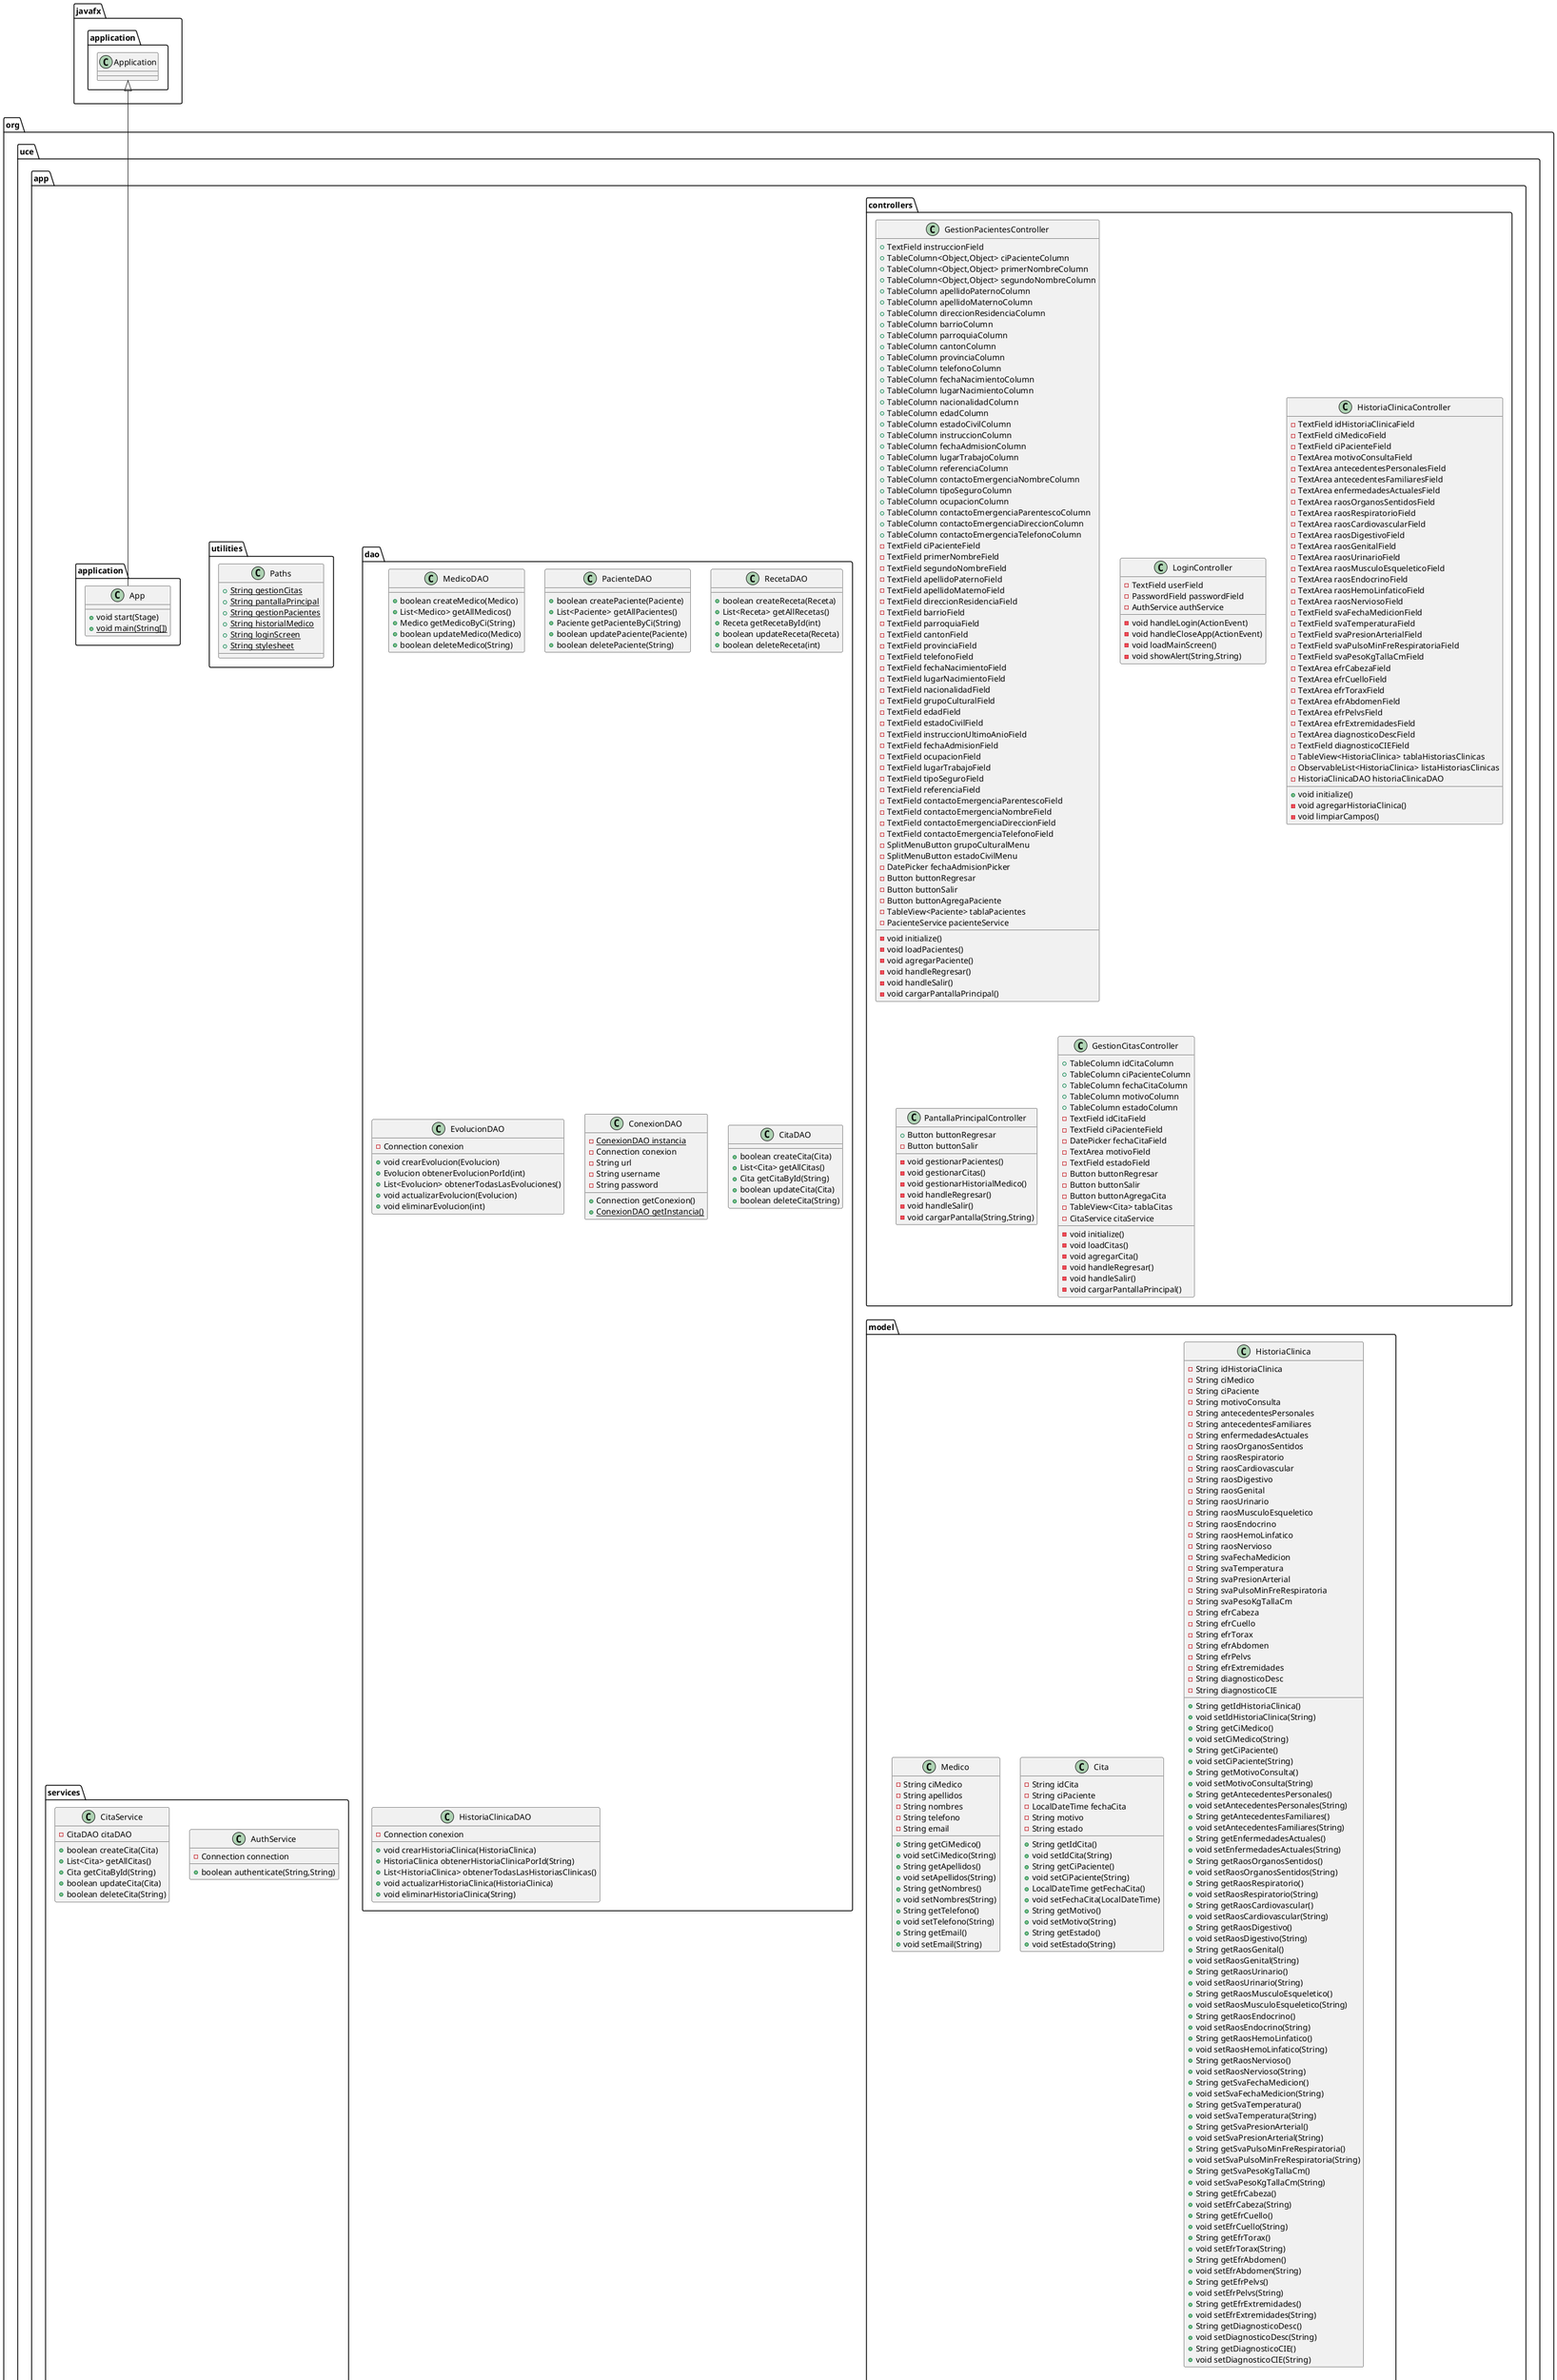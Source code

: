 @startuml
class org.uce.app.controllers.GestionPacientesController {
+ TextField instruccionField
+ TableColumn<Object,Object> ciPacienteColumn
+ TableColumn<Object,Object> primerNombreColumn
+ TableColumn<Object,Object> segundoNombreColumn
+ TableColumn apellidoPaternoColumn
+ TableColumn apellidoMaternoColumn
+ TableColumn direccionResidenciaColumn
+ TableColumn barrioColumn
+ TableColumn parroquiaColumn
+ TableColumn cantonColumn
+ TableColumn provinciaColumn
+ TableColumn telefonoColumn
+ TableColumn fechaNacimientoColumn
+ TableColumn lugarNacimientoColumn
+ TableColumn nacionalidadColumn
+ TableColumn edadColumn
+ TableColumn estadoCivilColumn
+ TableColumn instruccionColumn
+ TableColumn fechaAdmisionColumn
+ TableColumn lugarTrabajoColumn
+ TableColumn referenciaColumn
+ TableColumn contactoEmergenciaNombreColumn
+ TableColumn tipoSeguroColumn
+ TableColumn ocupacionColumn
+ TableColumn contactoEmergenciaParentescoColumn
+ TableColumn contactoEmergenciaDireccionColumn
+ TableColumn contactoEmergenciaTelefonoColumn
- TextField ciPacienteField
- TextField primerNombreField
- TextField segundoNombreField
- TextField apellidoPaternoField
- TextField apellidoMaternoField
- TextField direccionResidenciaField
- TextField barrioField
- TextField parroquiaField
- TextField cantonField
- TextField provinciaField
- TextField telefonoField
- TextField fechaNacimientoField
- TextField lugarNacimientoField
- TextField nacionalidadField
- TextField grupoCulturalField
- TextField edadField
- TextField estadoCivilField
- TextField instruccionUltimoAnioField
- TextField fechaAdmisionField
- TextField ocupacionField
- TextField lugarTrabajoField
- TextField tipoSeguroField
- TextField referenciaField
- TextField contactoEmergenciaParentescoField
- TextField contactoEmergenciaNombreField
- TextField contactoEmergenciaDireccionField
- TextField contactoEmergenciaTelefonoField
- SplitMenuButton grupoCulturalMenu
- SplitMenuButton estadoCivilMenu
- DatePicker fechaAdmisionPicker
- Button buttonRegresar
- Button buttonSalir
- Button buttonAgregaPaciente
- TableView<Paciente> tablaPacientes
- PacienteService pacienteService
- void initialize()
- void loadPacientes()
- void agregarPaciente()
- void handleRegresar()
- void handleSalir()
- void cargarPantallaPrincipal()
}


class org.uce.app.dao.MedicoDAO {
+ boolean createMedico(Medico)
+ List<Medico> getAllMedicos()
+ Medico getMedicoByCi(String)
+ boolean updateMedico(Medico)
+ boolean deleteMedico(String)
}

class org.uce.app.dao.PacienteDAO {
+ boolean createPaciente(Paciente)
+ List<Paciente> getAllPacientes()
+ Paciente getPacienteByCi(String)
+ boolean updatePaciente(Paciente)
+ boolean deletePaciente(String)
}

class org.uce.app.controllers.LoginController {
- TextField userField
- PasswordField passwordField
- AuthService authService
- void handleLogin(ActionEvent)
- void handleCloseApp(ActionEvent)
- void loadMainScreen()
- void showAlert(String,String)
}


class org.uce.app.utilities.Paths {
+ {static} String gestionCitas
+ {static} String pantallaPrincipal
+ {static} String gestionPacientes
+ {static} String historialMedico
+ {static} String loginScreen
+ {static} String stylesheet
}

class org.uce.app.model.Medico {
- String ciMedico
- String apellidos
- String nombres
- String telefono
- String email
+ String getCiMedico()
+ void setCiMedico(String)
+ String getApellidos()
+ void setApellidos(String)
+ String getNombres()
+ void setNombres(String)
+ String getTelefono()
+ void setTelefono(String)
+ String getEmail()
+ void setEmail(String)
}


class org.uce.app.dao.RecetaDAO {
+ boolean createReceta(Receta)
+ List<Receta> getAllRecetas()
+ Receta getRecetaById(int)
+ boolean updateReceta(Receta)
+ boolean deleteReceta(int)
}

class org.uce.app.services.CitaService {
- CitaDAO citaDAO
+ boolean createCita(Cita)
+ List<Cita> getAllCitas()
+ Cita getCitaById(String)
+ boolean updateCita(Cita)
+ boolean deleteCita(String)
}


class org.uce.app.controllers.HistoriaClinicaController {
- TextField idHistoriaClinicaField
- TextField ciMedicoField
- TextField ciPacienteField
- TextArea motivoConsultaField
- TextArea antecedentesPersonalesField
- TextArea antecedentesFamiliaresField
- TextArea enfermedadesActualesField
- TextArea raosOrganosSentidosField
- TextArea raosRespiratorioField
- TextArea raosCardiovascularField
- TextArea raosDigestivoField
- TextArea raosGenitalField
- TextArea raosUrinarioField
- TextArea raosMusculoEsqueleticoField
- TextArea raosEndocrinoField
- TextArea raosHemoLinfaticoField
- TextArea raosNerviosoField
- TextField svaFechaMedicionField
- TextField svaTemperaturaField
- TextField svaPresionArterialField
- TextField svaPulsoMinFreRespiratoriaField
- TextField svaPesoKgTallaCmField
- TextArea efrCabezaField
- TextArea efrCuelloField
- TextArea efrToraxField
- TextArea efrAbdomenField
- TextArea efrPelvsField
- TextArea efrExtremidadesField
- TextArea diagnosticoDescField
- TextField diagnosticoCIEField
- TableView<HistoriaClinica> tablaHistoriasClinicas
- ObservableList<HistoriaClinica> listaHistoriasClinicas
- HistoriaClinicaDAO historiaClinicaDAO
+ void initialize()
- void agregarHistoriaClinica()
- void limpiarCampos()
}


class org.uce.app.dao.EvolucionDAO {
- Connection conexion
+ void crearEvolucion(Evolucion)
+ Evolucion obtenerEvolucionPorId(int)
+ List<Evolucion> obtenerTodasLasEvoluciones()
+ void actualizarEvolucion(Evolucion)
+ void eliminarEvolucion(int)
}


class org.uce.app.controllers.PantallaPrincipalController {
+ Button buttonRegresar
- Button buttonSalir
- void gestionarPacientes()
- void gestionarCitas()
- void gestionarHistorialMedico()
- void handleRegresar()
- void handleSalir()
- void cargarPantalla(String,String)
}


class org.uce.app.dao.ConexionDAO {
- {static} ConexionDAO instancia
- Connection conexion
- String url
- String username
- String password
+ Connection getConexion()
+ {static} ConexionDAO getInstancia()
}


class org.uce.app.model.Cita {
- String idCita
- String ciPaciente
- LocalDateTime fechaCita
- String motivo
- String estado
+ String getIdCita()
+ void setIdCita(String)
+ String getCiPaciente()
+ void setCiPaciente(String)
+ LocalDateTime getFechaCita()
+ void setFechaCita(LocalDateTime)
+ String getMotivo()
+ void setMotivo(String)
+ String getEstado()
+ void setEstado(String)
}


class org.uce.app.application.App {
+ void start(Stage)
+ {static} void main(String[])
}

class org.uce.app.controllers.GestionCitasController {
+ TableColumn idCitaColumn
+ TableColumn ciPacienteColumn
+ TableColumn fechaCitaColumn
+ TableColumn motivoColumn
+ TableColumn estadoColumn
- TextField idCitaField
- TextField ciPacienteField
- DatePicker fechaCitaField
- TextArea motivoField
- TextField estadoField
- Button buttonRegresar
- Button buttonSalir
- Button buttonAgregaCita
- TableView<Cita> tablaCitas
- CitaService citaService
- void initialize()
- void loadCitas()
- void agregarCita()
- void handleRegresar()
- void handleSalir()
- void cargarPantallaPrincipal()
}


class org.uce.app.model.HistoriaClinica {
- String idHistoriaClinica
- String ciMedico
- String ciPaciente
- String motivoConsulta
- String antecedentesPersonales
- String antecedentesFamiliares
- String enfermedadesActuales
- String raosOrganosSentidos
- String raosRespiratorio
- String raosCardiovascular
- String raosDigestivo
- String raosGenital
- String raosUrinario
- String raosMusculoEsqueletico
- String raosEndocrino
- String raosHemoLinfatico
- String raosNervioso
- String svaFechaMedicion
- String svaTemperatura
- String svaPresionArterial
- String svaPulsoMinFreRespiratoria
- String svaPesoKgTallaCm
- String efrCabeza
- String efrCuello
- String efrTorax
- String efrAbdomen
- String efrPelvs
- String efrExtremidades
- String diagnosticoDesc
- String diagnosticoCIE
+ String getIdHistoriaClinica()
+ void setIdHistoriaClinica(String)
+ String getCiMedico()
+ void setCiMedico(String)
+ String getCiPaciente()
+ void setCiPaciente(String)
+ String getMotivoConsulta()
+ void setMotivoConsulta(String)
+ String getAntecedentesPersonales()
+ void setAntecedentesPersonales(String)
+ String getAntecedentesFamiliares()
+ void setAntecedentesFamiliares(String)
+ String getEnfermedadesActuales()
+ void setEnfermedadesActuales(String)
+ String getRaosOrganosSentidos()
+ void setRaosOrganosSentidos(String)
+ String getRaosRespiratorio()
+ void setRaosRespiratorio(String)
+ String getRaosCardiovascular()
+ void setRaosCardiovascular(String)
+ String getRaosDigestivo()
+ void setRaosDigestivo(String)
+ String getRaosGenital()
+ void setRaosGenital(String)
+ String getRaosUrinario()
+ void setRaosUrinario(String)
+ String getRaosMusculoEsqueletico()
+ void setRaosMusculoEsqueletico(String)
+ String getRaosEndocrino()
+ void setRaosEndocrino(String)
+ String getRaosHemoLinfatico()
+ void setRaosHemoLinfatico(String)
+ String getRaosNervioso()
+ void setRaosNervioso(String)
+ String getSvaFechaMedicion()
+ void setSvaFechaMedicion(String)
+ String getSvaTemperatura()
+ void setSvaTemperatura(String)
+ String getSvaPresionArterial()
+ void setSvaPresionArterial(String)
+ String getSvaPulsoMinFreRespiratoria()
+ void setSvaPulsoMinFreRespiratoria(String)
+ String getSvaPesoKgTallaCm()
+ void setSvaPesoKgTallaCm(String)
+ String getEfrCabeza()
+ void setEfrCabeza(String)
+ String getEfrCuello()
+ void setEfrCuello(String)
+ String getEfrTorax()
+ void setEfrTorax(String)
+ String getEfrAbdomen()
+ void setEfrAbdomen(String)
+ String getEfrPelvs()
+ void setEfrPelvs(String)
+ String getEfrExtremidades()
+ void setEfrExtremidades(String)
+ String getDiagnosticoDesc()
+ void setDiagnosticoDesc(String)
+ String getDiagnosticoCIE()
+ void setDiagnosticoCIE(String)
}


class org.uce.app.services.AuthService {
- Connection connection
+ boolean authenticate(String,String)
}


class org.uce.app.services.PacienteService {
- PacienteDAO pacienteDAO
+ boolean createPaciente(Paciente)
+ List<Paciente> getAllPacientes()
+ Paciente getPacienteByCi(String)
+ boolean updatePaciente(Paciente)
+ boolean deletePaciente(String)
}


class org.uce.app.model.Receta {
- int idReceta
- String ciPaciente
- String ciMedico
- LocalDate fechaEmision
- String medicamentos
- String dosis
+ int getIdReceta()
+ void setIdReceta(int)
+ String getCiPaciente()
+ void setCiPaciente(String)
+ String getCiMedico()
+ void setCiMedico(String)
+ LocalDate getFechaEmision()
+ void setFechaEmision(LocalDate)
+ String getMedicamentos()
+ void setMedicamentos(String)
+ String getDosis()
+ void setDosis(String)
}


class org.uce.app.dao.CitaDAO {
+ boolean createCita(Cita)
+ List<Cita> getAllCitas()
+ Cita getCitaById(String)
+ boolean updateCita(Cita)
+ boolean deleteCita(String)
}

class org.uce.app.dao.HistoriaClinicaDAO {
- Connection conexion
+ void crearHistoriaClinica(HistoriaClinica)
+ HistoriaClinica obtenerHistoriaClinicaPorId(String)
+ List<HistoriaClinica> obtenerTodasLasHistoriasClinicas()
+ void actualizarHistoriaClinica(HistoriaClinica)
+ void eliminarHistoriaClinica(String)
}


class org.uce.app.model.Evolucion {
- int idEvolucion
- String idHistoriaClinica
- Date fecha
- String descripcion
+ int getIdEvolucion()
+ void setIdEvolucion(int)
+ String getIdHistoriaClinica()
+ void setIdHistoriaClinica(String)
+ Date getFecha()
+ void setFecha(Date)
+ String getDescripcion()
+ void setDescripcion(String)
}


class org.uce.app.model.Paciente {
- String ciPaciente
- String primerNombre
- String segundoNombre
- String apellidoPaterno
- String apellidoMaterno
- String direccionResidencia
- String barrio
- String parroquia
- String canton
- String provincia
- String telefono
- LocalDate fechaNacimiento
- String lugarNacimiento
- String nacionalidad
- String grupoCultural
- int edad
- String estadoCivil
- String instruccionUltimoAnio
- LocalDate fechaAdmision
- String ocupacion
- String lugarTrabajo
- String tipoSeguro
- String referencia
- String contactoEmergenciaParentesco
- String contactoEmergenciaNombre
- String contactoEmergenciaDireccion
- String contactoEmergenciaTelefono
+ String getCiPaciente()
+ void setCiPaciente(String)
+ String getPrimerNombre()
+ void setPrimerNombre(String)
+ String getSegundoNombre()
+ void setSegundoNombre(String)
+ String getApellidoPaterno()
+ void setApellidoPaterno(String)
+ String getApellidoMaterno()
+ void setApellidoMaterno(String)
+ String getDireccionResidencia()
+ void setDireccionResidencia(String)
+ String getBarrio()
+ void setBarrio(String)
+ String getParroquia()
+ void setParroquia(String)
+ String getCanton()
+ void setCanton(String)
+ String getProvincia()
+ void setProvincia(String)
+ String getTelefono()
+ void setTelefono(String)
+ LocalDate getFechaNacimiento()
+ void setFechaNacimiento(LocalDate)
+ String getLugarNacimiento()
+ void setLugarNacimiento(String)
+ String getNacionalidad()
+ void setNacionalidad(String)
+ String getGrupoCultural()
+ void setGrupoCultural(String)
+ int getEdad()
+ void setEdad(int)
+ String getEstadoCivil()
+ void setEstadoCivil(String)
+ String getInstruccionUltimoAnio()
+ void setInstruccionUltimoAnio(String)
+ LocalDate getFechaAdmision()
+ void setFechaAdmision(LocalDate)
+ String getOcupacion()
+ void setOcupacion(String)
+ String getLugarTrabajo()
+ void setLugarTrabajo(String)
+ String getTipoSeguro()
+ void setTipoSeguro(String)
+ String getReferencia()
+ void setReferencia(String)
+ String getContactoEmergenciaParentesco()
+ void setContactoEmergenciaParentesco(String)
+ String getContactoEmergenciaNombre()
+ void setContactoEmergenciaNombre(String)
+ String getContactoEmergenciaDireccion()
+ void setContactoEmergenciaDireccion(String)
+ String getContactoEmergenciaTelefono()
+ void setContactoEmergenciaTelefono(String)
}




javafx.application.Application <|-- org.uce.app.application.App
@enduml